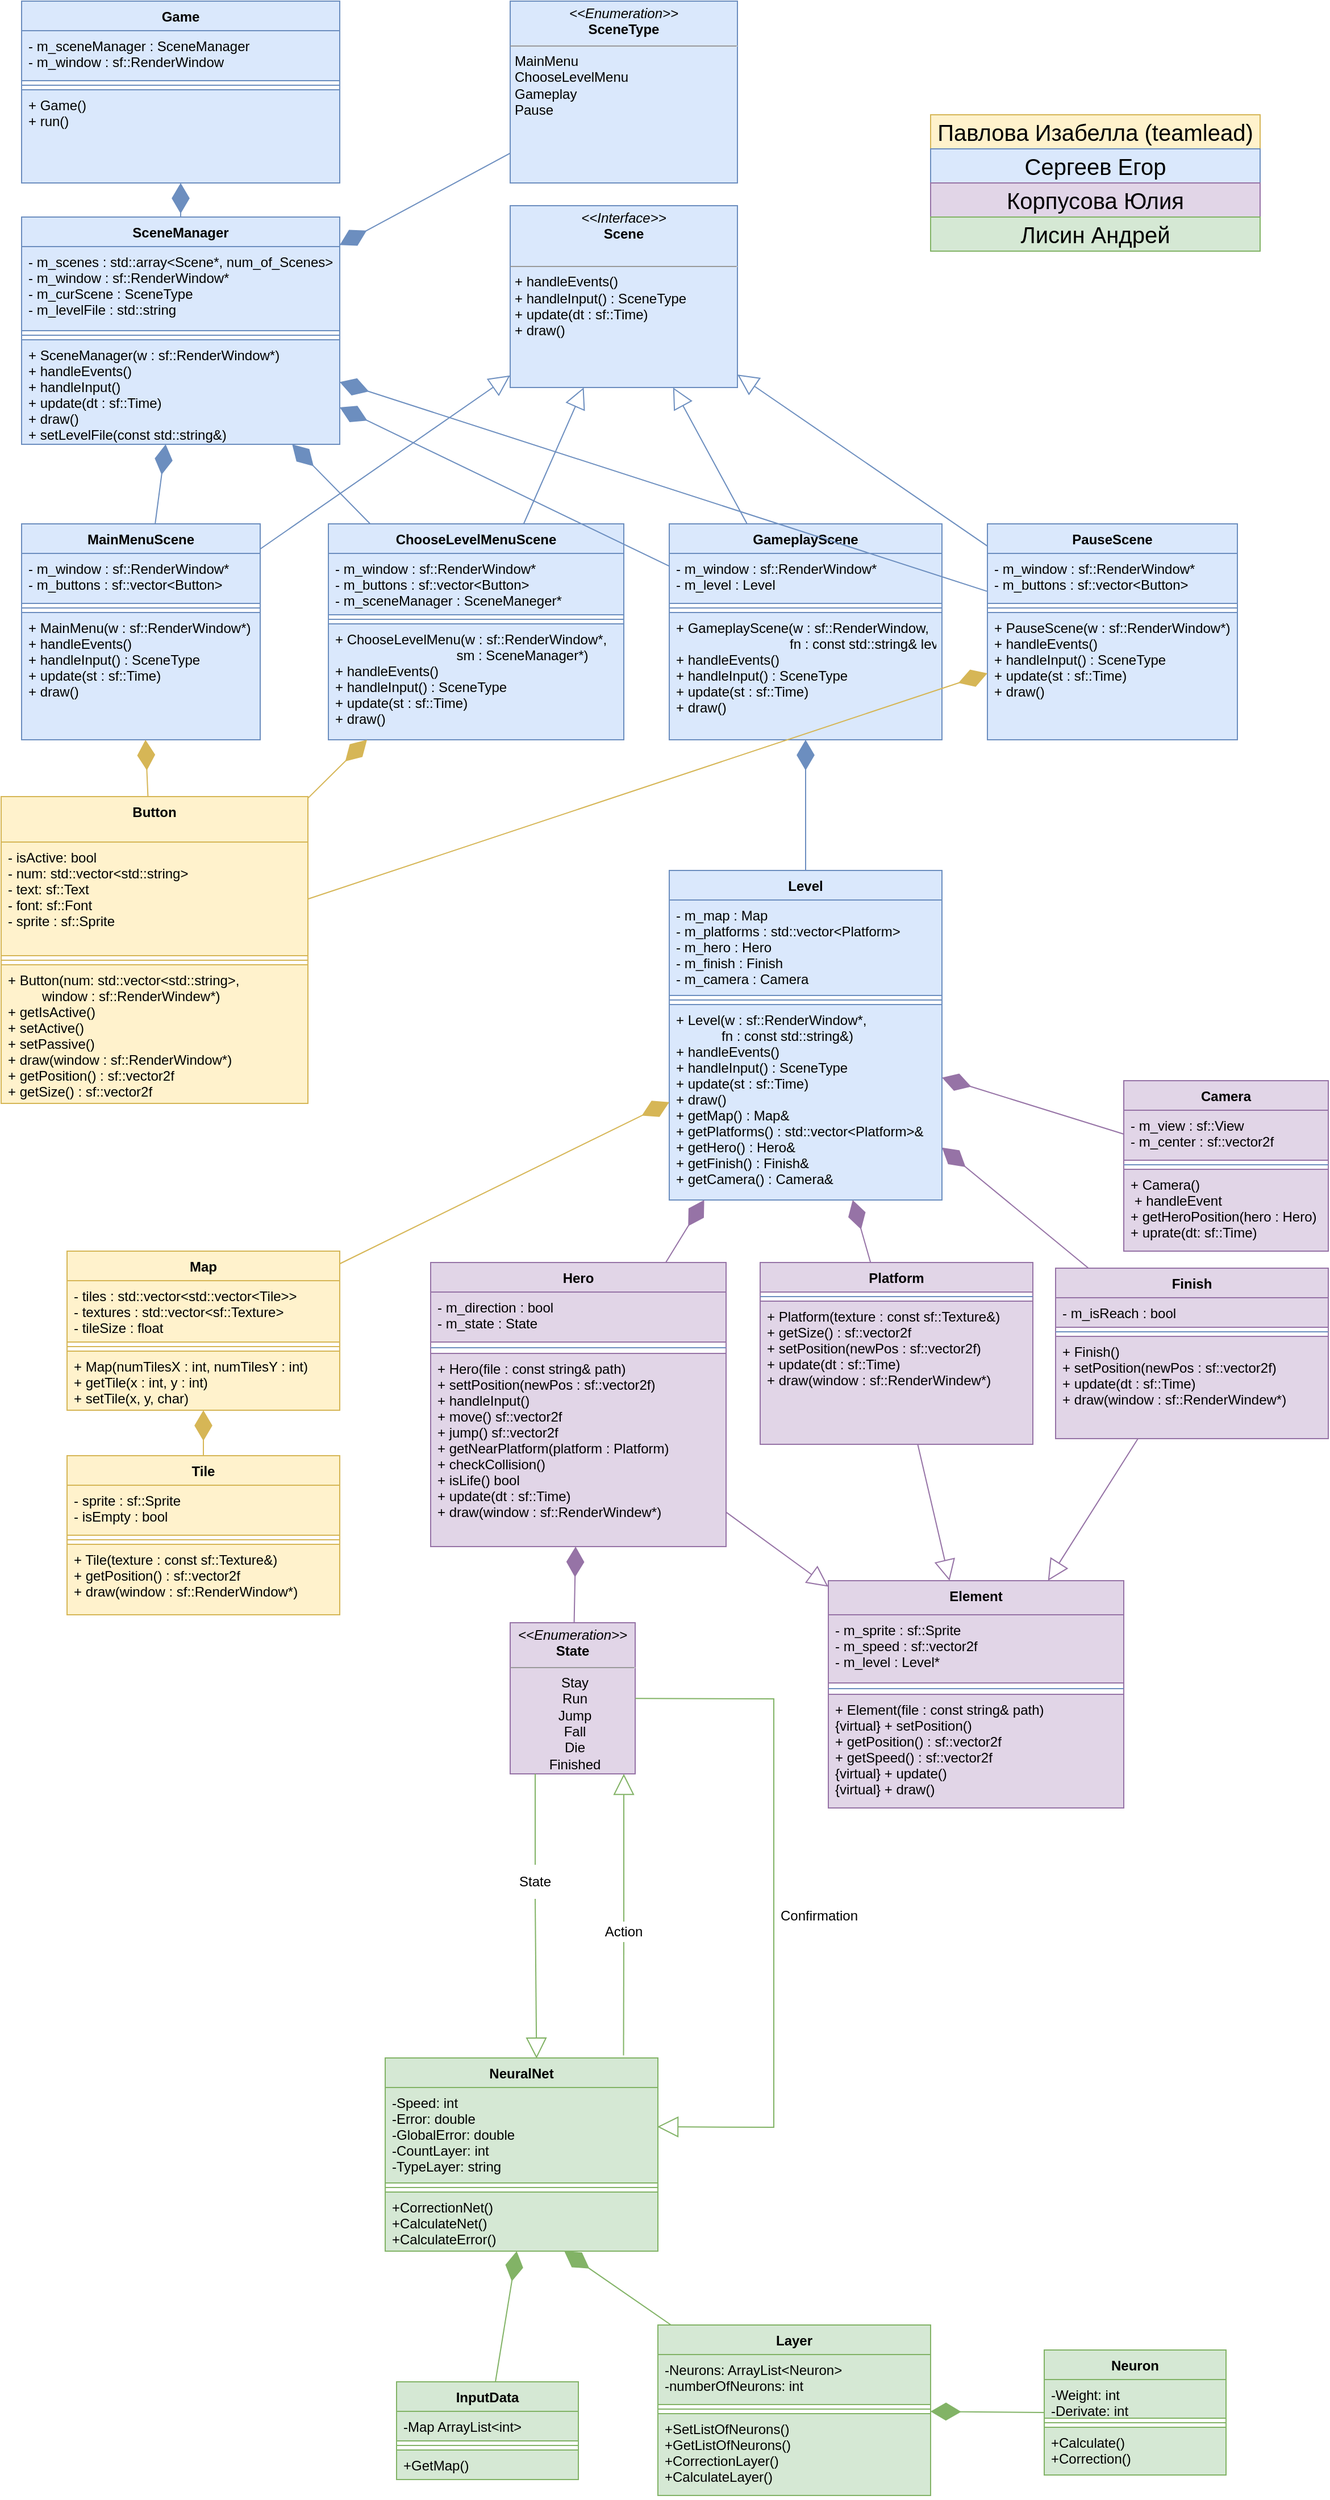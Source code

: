 <mxfile version="15.7.4" type="device"><diagram id="vkAeQ1FesNEpqsM9Obtp" name="Page-1"><mxGraphModel dx="4861" dy="4345" grid="1" gridSize="10" guides="1" tooltips="1" connect="1" arrows="1" fold="1" page="1" pageScale="1" pageWidth="827" pageHeight="1169" math="0" shadow="0"><root><mxCell id="0"/><mxCell id="1" parent="0"/><mxCell id="uZQgzMqzxV2RFCPO6Zmp-1" value="Game" style="swimlane;fontStyle=1;align=center;verticalAlign=top;childLayout=stackLayout;horizontal=1;startSize=26;horizontalStack=0;resizeParent=1;resizeParentMax=0;resizeLast=0;collapsible=1;marginBottom=0;fillColor=#dae8fc;strokeColor=#6c8ebf;" parent="1" vertex="1"><mxGeometry x="1088" y="-1050" width="280" height="160" as="geometry"/></mxCell><mxCell id="uZQgzMqzxV2RFCPO6Zmp-2" value="- m_sceneManager : SceneManager&#10;- m_window : sf::RenderWindow" style="text;strokeColor=#6c8ebf;fillColor=#dae8fc;align=left;verticalAlign=top;spacingLeft=4;spacingRight=4;overflow=hidden;rotatable=0;points=[[0,0.5],[1,0.5]];portConstraint=eastwest;" parent="uZQgzMqzxV2RFCPO6Zmp-1" vertex="1"><mxGeometry y="26" width="280" height="44" as="geometry"/></mxCell><mxCell id="uZQgzMqzxV2RFCPO6Zmp-3" value="" style="line;strokeWidth=1;fillColor=#dae8fc;align=left;verticalAlign=middle;spacingTop=-1;spacingLeft=3;spacingRight=3;rotatable=0;labelPosition=right;points=[];portConstraint=eastwest;strokeColor=#6c8ebf;" parent="uZQgzMqzxV2RFCPO6Zmp-1" vertex="1"><mxGeometry y="70" width="280" height="8" as="geometry"/></mxCell><mxCell id="uZQgzMqzxV2RFCPO6Zmp-4" value="+ Game()&#10;+ run()" style="text;strokeColor=#6c8ebf;fillColor=#dae8fc;align=left;verticalAlign=top;spacingLeft=4;spacingRight=4;overflow=hidden;rotatable=0;points=[[0,0.5],[1,0.5]];portConstraint=eastwest;" parent="uZQgzMqzxV2RFCPO6Zmp-1" vertex="1"><mxGeometry y="78" width="280" height="82" as="geometry"/></mxCell><mxCell id="uZQgzMqzxV2RFCPO6Zmp-5" value="SceneManager" style="swimlane;fontStyle=1;align=center;verticalAlign=top;childLayout=stackLayout;horizontal=1;startSize=26;horizontalStack=0;resizeParent=1;resizeParentMax=0;resizeLast=0;collapsible=1;marginBottom=0;fillColor=#dae8fc;strokeColor=#6c8ebf;" parent="1" vertex="1"><mxGeometry x="1088" y="-860" width="280" height="200" as="geometry"><mxRectangle x="840" y="-240" width="120" height="26" as="alternateBounds"/></mxGeometry></mxCell><mxCell id="uZQgzMqzxV2RFCPO6Zmp-6" value="- m_scenes : std::array&lt;Scene*, num_of_Scenes&gt;&#10;- m_window : sf::RenderWindow*&#10;- m_curScene : SceneType&#10;- m_levelFile : std::string" style="text;strokeColor=#6c8ebf;fillColor=#dae8fc;align=left;verticalAlign=top;spacingLeft=4;spacingRight=4;overflow=hidden;rotatable=0;points=[[0,0.5],[1,0.5]];portConstraint=eastwest;" parent="uZQgzMqzxV2RFCPO6Zmp-5" vertex="1"><mxGeometry y="26" width="280" height="74" as="geometry"/></mxCell><mxCell id="uZQgzMqzxV2RFCPO6Zmp-7" value="" style="line;strokeWidth=1;fillColor=#dae8fc;align=left;verticalAlign=middle;spacingTop=-1;spacingLeft=3;spacingRight=3;rotatable=0;labelPosition=right;points=[];portConstraint=eastwest;strokeColor=#6c8ebf;" parent="uZQgzMqzxV2RFCPO6Zmp-5" vertex="1"><mxGeometry y="100" width="280" height="8" as="geometry"/></mxCell><mxCell id="uZQgzMqzxV2RFCPO6Zmp-8" value="+ SceneManager(w : sf::RenderWindow*)&#10;+ handleEvents()&#10;+ handleInput()&#10;+ update(dt : sf::Time)&#10;+ draw()&#10;+ setLevelFile(const std::string&amp;)" style="text;strokeColor=#6c8ebf;fillColor=#dae8fc;align=left;verticalAlign=top;spacingLeft=4;spacingRight=4;overflow=hidden;rotatable=0;points=[[0,0.5],[1,0.5]];portConstraint=eastwest;" parent="uZQgzMqzxV2RFCPO6Zmp-5" vertex="1"><mxGeometry y="108" width="280" height="92" as="geometry"/></mxCell><mxCell id="uZQgzMqzxV2RFCPO6Zmp-9" value="&lt;p style=&quot;margin: 0px ; margin-top: 4px ; text-align: center&quot;&gt;&lt;i&gt;&amp;lt;&amp;lt;Interface&amp;gt;&amp;gt;&lt;/i&gt;&lt;br&gt;&lt;b&gt;Scene&lt;/b&gt;&lt;/p&gt;&lt;p style=&quot;margin: 0px ; margin-left: 4px&quot;&gt;&lt;br&gt;&lt;/p&gt;&lt;hr size=&quot;1&quot;&gt;&lt;p style=&quot;margin: 0px ; margin-left: 4px&quot;&gt;+ handleEvents()&lt;br&gt;+ handleInput() : SceneType&lt;/p&gt;&lt;p style=&quot;margin: 0px ; margin-left: 4px&quot;&gt;+ update(dt : sf::Time)&lt;/p&gt;&lt;p style=&quot;margin: 0px ; margin-left: 4px&quot;&gt;+ draw()&lt;/p&gt;" style="verticalAlign=top;align=left;overflow=fill;fontSize=12;fontFamily=Helvetica;html=1;fillColor=#dae8fc;strokeColor=#6c8ebf;" parent="1" vertex="1"><mxGeometry x="1518" y="-870" width="200" height="160" as="geometry"/></mxCell><mxCell id="uZQgzMqzxV2RFCPO6Zmp-10" value="&lt;p style=&quot;margin: 0px ; margin-top: 4px ; text-align: center&quot;&gt;&lt;i&gt;&amp;lt;&amp;lt;Enumeration&amp;gt;&amp;gt;&lt;/i&gt;&lt;br&gt;&lt;b&gt;SceneType&lt;/b&gt;&lt;/p&gt;&lt;hr size=&quot;1&quot;&gt;&lt;p style=&quot;margin: 0px ; margin-left: 4px&quot;&gt;MainMenu&lt;/p&gt;&lt;p style=&quot;margin: 0px ; margin-left: 4px&quot;&gt;ChooseLevelMenu&lt;/p&gt;&lt;p style=&quot;margin: 0px ; margin-left: 4px&quot;&gt;Gameplay&lt;/p&gt;&lt;p style=&quot;margin: 0px ; margin-left: 4px&quot;&gt;Pause&lt;/p&gt;" style="verticalAlign=top;align=left;overflow=fill;fontSize=12;fontFamily=Helvetica;html=1;fillColor=#dae8fc;strokeColor=#6c8ebf;" parent="1" vertex="1"><mxGeometry x="1518" y="-1050" width="200" height="160" as="geometry"/></mxCell><mxCell id="uZQgzMqzxV2RFCPO6Zmp-11" value="" style="endArrow=diamondThin;endFill=1;endSize=24;html=1;rounded=0;exitX=0.5;exitY=0;exitDx=0;exitDy=0;fillColor=#dae8fc;strokeColor=#6c8ebf;" parent="1" source="uZQgzMqzxV2RFCPO6Zmp-5" target="uZQgzMqzxV2RFCPO6Zmp-4" edge="1"><mxGeometry width="160" relative="1" as="geometry"><mxPoint x="248" y="-90" as="sourcePoint"/><mxPoint x="218" y="-190" as="targetPoint"/></mxGeometry></mxCell><mxCell id="uZQgzMqzxV2RFCPO6Zmp-12" value="MainMenuScene" style="swimlane;fontStyle=1;align=center;verticalAlign=top;childLayout=stackLayout;horizontal=1;startSize=26;horizontalStack=0;resizeParent=1;resizeParentMax=0;resizeLast=0;collapsible=1;marginBottom=0;fillColor=#dae8fc;strokeColor=#6c8ebf;" parent="1" vertex="1"><mxGeometry x="1088" y="-590" width="210" height="190" as="geometry"/></mxCell><mxCell id="uZQgzMqzxV2RFCPO6Zmp-13" value="- m_window : sf::RenderWindow*&#10;- m_buttons : sf::vector&lt;Button&gt;" style="text;strokeColor=#6c8ebf;fillColor=#dae8fc;align=left;verticalAlign=top;spacingLeft=4;spacingRight=4;overflow=hidden;rotatable=0;points=[[0,0.5],[1,0.5]];portConstraint=eastwest;" parent="uZQgzMqzxV2RFCPO6Zmp-12" vertex="1"><mxGeometry y="26" width="210" height="44" as="geometry"/></mxCell><mxCell id="uZQgzMqzxV2RFCPO6Zmp-14" value="" style="line;strokeWidth=1;fillColor=#dae8fc;align=left;verticalAlign=middle;spacingTop=-1;spacingLeft=3;spacingRight=3;rotatable=0;labelPosition=right;points=[];portConstraint=eastwest;strokeColor=#6c8ebf;" parent="uZQgzMqzxV2RFCPO6Zmp-12" vertex="1"><mxGeometry y="70" width="210" height="8" as="geometry"/></mxCell><mxCell id="uZQgzMqzxV2RFCPO6Zmp-15" value="+ MainMenu(w : sf::RenderWindow*)&#10;+ handleEvents()&#10;+ handleInput() : SceneType&#10;+ update(st : sf::Time)&#10;+ draw()" style="text;strokeColor=#6c8ebf;fillColor=#dae8fc;align=left;verticalAlign=top;spacingLeft=4;spacingRight=4;overflow=hidden;rotatable=0;points=[[0,0.5],[1,0.5]];portConstraint=eastwest;" parent="uZQgzMqzxV2RFCPO6Zmp-12" vertex="1"><mxGeometry y="78" width="210" height="112" as="geometry"/></mxCell><mxCell id="uZQgzMqzxV2RFCPO6Zmp-16" value="" style="endArrow=block;endSize=16;endFill=0;html=1;rounded=0;fillColor=#dae8fc;strokeColor=#6c8ebf;" parent="1" source="uZQgzMqzxV2RFCPO6Zmp-12" target="uZQgzMqzxV2RFCPO6Zmp-9" edge="1"><mxGeometry width="160" relative="1" as="geometry"><mxPoint x="1328" y="230" as="sourcePoint"/><mxPoint x="1488" y="230" as="targetPoint"/></mxGeometry></mxCell><mxCell id="uZQgzMqzxV2RFCPO6Zmp-17" value="ChooseLevelMenuScene" style="swimlane;fontStyle=1;align=center;verticalAlign=top;childLayout=stackLayout;horizontal=1;startSize=26;horizontalStack=0;resizeParent=1;resizeParentMax=0;resizeLast=0;collapsible=1;marginBottom=0;fillColor=#dae8fc;strokeColor=#6c8ebf;" parent="1" vertex="1"><mxGeometry x="1358" y="-590" width="260" height="190" as="geometry"/></mxCell><mxCell id="uZQgzMqzxV2RFCPO6Zmp-18" value="- m_window : sf::RenderWindow*&#10;- m_buttons : sf::vector&lt;Button&gt;&#10;- m_sceneManager : SceneManeger*" style="text;strokeColor=#6c8ebf;fillColor=#dae8fc;align=left;verticalAlign=top;spacingLeft=4;spacingRight=4;overflow=hidden;rotatable=0;points=[[0,0.5],[1,0.5]];portConstraint=eastwest;" parent="uZQgzMqzxV2RFCPO6Zmp-17" vertex="1"><mxGeometry y="26" width="260" height="54" as="geometry"/></mxCell><mxCell id="uZQgzMqzxV2RFCPO6Zmp-19" value="" style="line;strokeWidth=1;fillColor=#dae8fc;align=left;verticalAlign=middle;spacingTop=-1;spacingLeft=3;spacingRight=3;rotatable=0;labelPosition=right;points=[];portConstraint=eastwest;strokeColor=#6c8ebf;" parent="uZQgzMqzxV2RFCPO6Zmp-17" vertex="1"><mxGeometry y="80" width="260" height="8" as="geometry"/></mxCell><mxCell id="uZQgzMqzxV2RFCPO6Zmp-20" value="+ ChooseLevelMenu(w : sf::RenderWindow*,&#10;                                sm : SceneManager*)&#10;+ handleEvents()&#10;+ handleInput() : SceneType&#10;+ update(st : sf::Time)&#10;+ draw()" style="text;strokeColor=#6c8ebf;fillColor=#dae8fc;align=left;verticalAlign=top;spacingLeft=4;spacingRight=4;overflow=hidden;rotatable=0;points=[[0,0.5],[1,0.5]];portConstraint=eastwest;" parent="uZQgzMqzxV2RFCPO6Zmp-17" vertex="1"><mxGeometry y="88" width="260" height="102" as="geometry"/></mxCell><mxCell id="uZQgzMqzxV2RFCPO6Zmp-21" value="" style="endArrow=block;endSize=16;endFill=0;html=1;rounded=0;fillColor=#dae8fc;strokeColor=#6c8ebf;" parent="1" source="uZQgzMqzxV2RFCPO6Zmp-17" target="uZQgzMqzxV2RFCPO6Zmp-9" edge="1"><mxGeometry width="160" relative="1" as="geometry"><mxPoint x="1408" y="260" as="sourcePoint"/><mxPoint x="1428" y="200" as="targetPoint"/></mxGeometry></mxCell><mxCell id="uZQgzMqzxV2RFCPO6Zmp-22" value="GameplayScene" style="swimlane;fontStyle=1;align=center;verticalAlign=top;childLayout=stackLayout;horizontal=1;startSize=26;horizontalStack=0;resizeParent=1;resizeParentMax=0;resizeLast=0;collapsible=1;marginBottom=0;fillColor=#dae8fc;strokeColor=#6c8ebf;" parent="1" vertex="1"><mxGeometry x="1658" y="-590" width="240" height="190" as="geometry"/></mxCell><mxCell id="uZQgzMqzxV2RFCPO6Zmp-23" value="- m_window : sf::RenderWindow*&#10;- m_level : Level" style="text;strokeColor=#6c8ebf;fillColor=#dae8fc;align=left;verticalAlign=top;spacingLeft=4;spacingRight=4;overflow=hidden;rotatable=0;points=[[0,0.5],[1,0.5]];portConstraint=eastwest;" parent="uZQgzMqzxV2RFCPO6Zmp-22" vertex="1"><mxGeometry y="26" width="240" height="44" as="geometry"/></mxCell><mxCell id="uZQgzMqzxV2RFCPO6Zmp-24" value="" style="line;strokeWidth=1;fillColor=#dae8fc;align=left;verticalAlign=middle;spacingTop=-1;spacingLeft=3;spacingRight=3;rotatable=0;labelPosition=right;points=[];portConstraint=eastwest;strokeColor=#6c8ebf;" parent="uZQgzMqzxV2RFCPO6Zmp-22" vertex="1"><mxGeometry y="70" width="240" height="8" as="geometry"/></mxCell><mxCell id="uZQgzMqzxV2RFCPO6Zmp-25" value="+ GameplayScene(w : sf::RenderWindow,&#10;                              fn : const std::string&amp; level_file)&#10;+ handleEvents()&#10;+ handleInput() : SceneType&#10;+ update(st : sf::Time)&#10;+ draw()" style="text;strokeColor=#6c8ebf;fillColor=#dae8fc;align=left;verticalAlign=top;spacingLeft=4;spacingRight=4;overflow=hidden;rotatable=0;points=[[0,0.5],[1,0.5]];portConstraint=eastwest;" parent="uZQgzMqzxV2RFCPO6Zmp-22" vertex="1"><mxGeometry y="78" width="240" height="112" as="geometry"/></mxCell><mxCell id="uZQgzMqzxV2RFCPO6Zmp-26" value="" style="endArrow=block;endSize=16;endFill=0;html=1;rounded=0;fillColor=#dae8fc;strokeColor=#6c8ebf;" parent="1" source="uZQgzMqzxV2RFCPO6Zmp-22" target="uZQgzMqzxV2RFCPO6Zmp-9" edge="1"><mxGeometry width="160" relative="1" as="geometry"><mxPoint x="1568" y="228.6" as="sourcePoint"/><mxPoint x="1568" y="170" as="targetPoint"/></mxGeometry></mxCell><mxCell id="uZQgzMqzxV2RFCPO6Zmp-27" value="PauseScene" style="swimlane;fontStyle=1;align=center;verticalAlign=top;childLayout=stackLayout;horizontal=1;startSize=26;horizontalStack=0;resizeParent=1;resizeParentMax=0;resizeLast=0;collapsible=1;marginBottom=0;fillColor=#dae8fc;strokeColor=#6c8ebf;" parent="1" vertex="1"><mxGeometry x="1938" y="-590" width="220" height="190" as="geometry"/></mxCell><mxCell id="uZQgzMqzxV2RFCPO6Zmp-28" value="- m_window : sf::RenderWindow*&#10;- m_buttons : sf::vector&lt;Button&gt;" style="text;strokeColor=#6c8ebf;fillColor=#dae8fc;align=left;verticalAlign=top;spacingLeft=4;spacingRight=4;overflow=hidden;rotatable=0;points=[[0,0.5],[1,0.5]];portConstraint=eastwest;" parent="uZQgzMqzxV2RFCPO6Zmp-27" vertex="1"><mxGeometry y="26" width="220" height="44" as="geometry"/></mxCell><mxCell id="uZQgzMqzxV2RFCPO6Zmp-29" value="" style="line;strokeWidth=1;fillColor=#dae8fc;align=left;verticalAlign=middle;spacingTop=-1;spacingLeft=3;spacingRight=3;rotatable=0;labelPosition=right;points=[];portConstraint=eastwest;strokeColor=#6c8ebf;" parent="uZQgzMqzxV2RFCPO6Zmp-27" vertex="1"><mxGeometry y="70" width="220" height="8" as="geometry"/></mxCell><mxCell id="uZQgzMqzxV2RFCPO6Zmp-30" value="+ PauseScene(w : sf::RenderWindow*)&#10;+ handleEvents()&#10;+ handleInput() : SceneType&#10;+ update(st : sf::Time)&#10;+ draw()" style="text;strokeColor=#6c8ebf;fillColor=#dae8fc;align=left;verticalAlign=top;spacingLeft=4;spacingRight=4;overflow=hidden;rotatable=0;points=[[0,0.5],[1,0.5]];portConstraint=eastwest;" parent="uZQgzMqzxV2RFCPO6Zmp-27" vertex="1"><mxGeometry y="78" width="220" height="112" as="geometry"/></mxCell><mxCell id="uZQgzMqzxV2RFCPO6Zmp-31" value="" style="endArrow=block;endSize=16;endFill=0;html=1;rounded=0;fillColor=#dae8fc;strokeColor=#6c8ebf;" parent="1" source="uZQgzMqzxV2RFCPO6Zmp-27" target="uZQgzMqzxV2RFCPO6Zmp-9" edge="1"><mxGeometry width="160" relative="1" as="geometry"><mxPoint x="1548" y="150" as="sourcePoint"/><mxPoint x="1528" y="90" as="targetPoint"/></mxGeometry></mxCell><mxCell id="uZQgzMqzxV2RFCPO6Zmp-34" value="Level" style="swimlane;fontStyle=1;align=center;verticalAlign=top;childLayout=stackLayout;horizontal=1;startSize=26;horizontalStack=0;resizeParent=1;resizeParentMax=0;resizeLast=0;collapsible=1;marginBottom=0;fillColor=#dae8fc;strokeColor=#6c8ebf;" parent="1" vertex="1"><mxGeometry x="1658" y="-285" width="240" height="290" as="geometry"/></mxCell><mxCell id="uZQgzMqzxV2RFCPO6Zmp-35" value="- m_map : Map&#10;- m_platforms : std::vector&lt;Platform&gt;&#10;- m_hero : Hero&#10;- m_finish : Finish&#10;- m_camera : Camera" style="text;strokeColor=#6c8ebf;fillColor=#dae8fc;align=left;verticalAlign=top;spacingLeft=4;spacingRight=4;overflow=hidden;rotatable=0;points=[[0,0.5],[1,0.5]];portConstraint=eastwest;" parent="uZQgzMqzxV2RFCPO6Zmp-34" vertex="1"><mxGeometry y="26" width="240" height="84" as="geometry"/></mxCell><mxCell id="uZQgzMqzxV2RFCPO6Zmp-36" value="" style="line;strokeWidth=1;fillColor=#dae8fc;align=left;verticalAlign=middle;spacingTop=-1;spacingLeft=3;spacingRight=3;rotatable=0;labelPosition=right;points=[];portConstraint=eastwest;strokeColor=#6c8ebf;" parent="uZQgzMqzxV2RFCPO6Zmp-34" vertex="1"><mxGeometry y="110" width="240" height="8" as="geometry"/></mxCell><mxCell id="uZQgzMqzxV2RFCPO6Zmp-37" value="+ Level(w : sf::RenderWindow*,&#10;            fn : const std::string&amp;)&#10;+ handleEvents()&#10;+ handleInput() : SceneType&#10;+ update(st : sf::Time)&#10;+ draw()&#10;+ getMap() : Map&amp;&#10;+ getPlatforms() : std::vector&lt;Platform&gt;&amp;&#10;+ getHero() : Hero&amp;&#10;+ getFinish() : Finish&amp;&#10;+ getCamera() : Camera&amp;" style="text;strokeColor=#6c8ebf;fillColor=#dae8fc;align=left;verticalAlign=top;spacingLeft=4;spacingRight=4;overflow=hidden;rotatable=0;points=[[0,0.5],[1,0.5]];portConstraint=eastwest;" parent="uZQgzMqzxV2RFCPO6Zmp-34" vertex="1"><mxGeometry y="118" width="240" height="172" as="geometry"/></mxCell><mxCell id="uZQgzMqzxV2RFCPO6Zmp-38" value="" style="endArrow=diamondThin;endFill=1;endSize=24;html=1;rounded=0;fillColor=#dae8fc;strokeColor=#6c8ebf;" parent="1" source="uZQgzMqzxV2RFCPO6Zmp-34" target="uZQgzMqzxV2RFCPO6Zmp-22" edge="1"><mxGeometry width="160" relative="1" as="geometry"><mxPoint x="1708" y="-320" as="sourcePoint"/><mxPoint x="1868" y="-320" as="targetPoint"/></mxGeometry></mxCell><mxCell id="uZQgzMqzxV2RFCPO6Zmp-39" value="Platform" style="swimlane;fontStyle=1;align=center;verticalAlign=top;childLayout=stackLayout;horizontal=1;startSize=26;horizontalStack=0;resizeParent=1;resizeParentMax=0;resizeLast=0;collapsible=1;marginBottom=0;fillColor=#e1d5e7;strokeColor=#9673a6;" parent="1" vertex="1"><mxGeometry x="1738" y="60" width="240" height="160" as="geometry"/></mxCell><mxCell id="uZQgzMqzxV2RFCPO6Zmp-40" value="" style="line;strokeWidth=1;fillColor=#dae8fc;align=left;verticalAlign=middle;spacingTop=-1;spacingLeft=3;spacingRight=3;rotatable=0;labelPosition=right;points=[];portConstraint=eastwest;strokeColor=#6c8ebf;" parent="uZQgzMqzxV2RFCPO6Zmp-39" vertex="1"><mxGeometry y="26" width="240" height="8" as="geometry"/></mxCell><mxCell id="uZQgzMqzxV2RFCPO6Zmp-41" value="+ Platform(texture : const sf::Texture&amp;)&#10;+ getSize() : sf::vector2f&#10;+ setPosition(newPos : sf::vector2f)&#10;+ update(dt : sf::Time)&#10;+ draw(window : sf::RenderWindew*)&#10;" style="text;strokeColor=#9673a6;fillColor=#e1d5e7;align=left;verticalAlign=top;spacingLeft=4;spacingRight=4;overflow=hidden;rotatable=0;points=[[0,0.5],[1,0.5]];portConstraint=eastwest;" parent="uZQgzMqzxV2RFCPO6Zmp-39" vertex="1"><mxGeometry y="34" width="240" height="126" as="geometry"/></mxCell><mxCell id="uZQgzMqzxV2RFCPO6Zmp-42" value="Hero" style="swimlane;fontStyle=1;align=center;verticalAlign=top;childLayout=stackLayout;horizontal=1;startSize=26;horizontalStack=0;resizeParent=1;resizeParentMax=0;resizeLast=0;collapsible=1;marginBottom=0;fillColor=#e1d5e7;strokeColor=#9673a6;" parent="1" vertex="1"><mxGeometry x="1448" y="60" width="260" height="250" as="geometry"/></mxCell><mxCell id="uZQgzMqzxV2RFCPO6Zmp-43" value="- m_direction : bool&#10;- m_state : State" style="text;strokeColor=#9673a6;fillColor=#e1d5e7;align=left;verticalAlign=top;spacingLeft=4;spacingRight=4;overflow=hidden;rotatable=0;points=[[0,0.5],[1,0.5]];portConstraint=eastwest;" parent="uZQgzMqzxV2RFCPO6Zmp-42" vertex="1"><mxGeometry y="26" width="260" height="44" as="geometry"/></mxCell><mxCell id="uZQgzMqzxV2RFCPO6Zmp-44" value="" style="line;strokeWidth=1;fillColor=#dae8fc;align=left;verticalAlign=middle;spacingTop=-1;spacingLeft=3;spacingRight=3;rotatable=0;labelPosition=right;points=[];portConstraint=eastwest;strokeColor=#6c8ebf;" parent="uZQgzMqzxV2RFCPO6Zmp-42" vertex="1"><mxGeometry y="70" width="260" height="10" as="geometry"/></mxCell><mxCell id="uZQgzMqzxV2RFCPO6Zmp-45" value="+ Hero(file : const string&amp; path)&#10;+ settPosition(newPos : sf::vector2f)&#10;+ handleInput()&#10;+ move() sf::vector2f&#10;+ jump() sf::vector2f&#10;+ getNearPlatform(platform : Platform)&#10;+ checkCollision() &#10;+ isLife() bool&#10;+ update(dt : sf::Time)&#10;+ draw(window : sf::RenderWindew*)&#10;&#10;&#10;" style="text;strokeColor=#9673a6;fillColor=#e1d5e7;align=left;verticalAlign=top;spacingLeft=4;spacingRight=4;overflow=hidden;rotatable=0;points=[[0,0.5],[1,0.5]];portConstraint=eastwest;" parent="uZQgzMqzxV2RFCPO6Zmp-42" vertex="1"><mxGeometry y="80" width="260" height="170" as="geometry"/></mxCell><mxCell id="uZQgzMqzxV2RFCPO6Zmp-46" value="Finish" style="swimlane;fontStyle=1;align=center;verticalAlign=top;childLayout=stackLayout;horizontal=1;startSize=26;horizontalStack=0;resizeParent=1;resizeParentMax=0;resizeLast=0;collapsible=1;marginBottom=0;fillColor=#e1d5e7;strokeColor=#9673a6;" parent="1" vertex="1"><mxGeometry x="1998" y="65" width="240" height="150" as="geometry"/></mxCell><mxCell id="uZQgzMqzxV2RFCPO6Zmp-47" value="- m_isReach : bool" style="text;strokeColor=#9673a6;fillColor=#e1d5e7;align=left;verticalAlign=top;spacingLeft=4;spacingRight=4;overflow=hidden;rotatable=0;points=[[0,0.5],[1,0.5]];portConstraint=eastwest;" parent="uZQgzMqzxV2RFCPO6Zmp-46" vertex="1"><mxGeometry y="26" width="240" height="26" as="geometry"/></mxCell><mxCell id="uZQgzMqzxV2RFCPO6Zmp-48" value="" style="line;strokeWidth=1;fillColor=#dae8fc;align=left;verticalAlign=middle;spacingTop=-1;spacingLeft=3;spacingRight=3;rotatable=0;labelPosition=right;points=[];portConstraint=eastwest;strokeColor=#6c8ebf;" parent="uZQgzMqzxV2RFCPO6Zmp-46" vertex="1"><mxGeometry y="52" width="240" height="8" as="geometry"/></mxCell><mxCell id="uZQgzMqzxV2RFCPO6Zmp-49" value="+ Finish()&#10;+ setPosition(newPos : sf::vector2f)&#10;+ update(dt : sf::Time)&#10;+ draw(window : sf::RenderWindew*)" style="text;strokeColor=#9673a6;fillColor=#e1d5e7;align=left;verticalAlign=top;spacingLeft=4;spacingRight=4;overflow=hidden;rotatable=0;points=[[0,0.5],[1,0.5]];portConstraint=eastwest;" parent="uZQgzMqzxV2RFCPO6Zmp-46" vertex="1"><mxGeometry y="60" width="240" height="90" as="geometry"/></mxCell><mxCell id="uZQgzMqzxV2RFCPO6Zmp-51" value="Camera" style="swimlane;fontStyle=1;align=center;verticalAlign=top;childLayout=stackLayout;horizontal=1;startSize=26;horizontalStack=0;resizeParent=1;resizeParentMax=0;resizeLast=0;collapsible=1;marginBottom=0;fillColor=#e1d5e7;strokeColor=#9673a6;" parent="1" vertex="1"><mxGeometry x="2058" y="-100" width="180" height="150" as="geometry"/></mxCell><mxCell id="uZQgzMqzxV2RFCPO6Zmp-52" value="- m_view : sf::View&#10;- m_center : sf::vector2f" style="text;strokeColor=#9673a6;fillColor=#e1d5e7;align=left;verticalAlign=top;spacingLeft=4;spacingRight=4;overflow=hidden;rotatable=0;points=[[0,0.5],[1,0.5]];portConstraint=eastwest;" parent="uZQgzMqzxV2RFCPO6Zmp-51" vertex="1"><mxGeometry y="26" width="180" height="44" as="geometry"/></mxCell><mxCell id="uZQgzMqzxV2RFCPO6Zmp-53" value="" style="line;strokeWidth=1;fillColor=#dae8fc;align=left;verticalAlign=middle;spacingTop=-1;spacingLeft=3;spacingRight=3;rotatable=0;labelPosition=right;points=[];portConstraint=eastwest;strokeColor=#6c8ebf;" parent="uZQgzMqzxV2RFCPO6Zmp-51" vertex="1"><mxGeometry y="70" width="180" height="8" as="geometry"/></mxCell><mxCell id="uZQgzMqzxV2RFCPO6Zmp-54" value="+ Camera()&#10; + handleEvent&#10;+ getHeroPosition(hero : Hero)&#10;+ uprate(dt: sf::Time)" style="text;strokeColor=#9673a6;fillColor=#e1d5e7;align=left;verticalAlign=top;spacingLeft=4;spacingRight=4;overflow=hidden;rotatable=0;points=[[0,0.5],[1,0.5]];portConstraint=eastwest;" parent="uZQgzMqzxV2RFCPO6Zmp-51" vertex="1"><mxGeometry y="78" width="180" height="72" as="geometry"/></mxCell><mxCell id="uZQgzMqzxV2RFCPO6Zmp-55" value="" style="endArrow=diamondThin;endFill=1;endSize=24;html=1;rounded=0;fillColor=#e1d5e7;strokeColor=#9673a6;" parent="1" source="uZQgzMqzxV2RFCPO6Zmp-51" target="uZQgzMqzxV2RFCPO6Zmp-34" edge="1"><mxGeometry width="160" relative="1" as="geometry"><mxPoint x="2288" y="-119.259" as="sourcePoint"/><mxPoint x="2238" y="-210" as="targetPoint"/></mxGeometry></mxCell><mxCell id="uZQgzMqzxV2RFCPO6Zmp-56" value="Element" style="swimlane;fontStyle=1;align=center;verticalAlign=top;childLayout=stackLayout;horizontal=1;startSize=30;horizontalStack=0;resizeParent=1;resizeParentMax=0;resizeLast=0;collapsible=1;marginBottom=0;fillColor=#e1d5e7;strokeColor=#9673a6;" parent="1" vertex="1"><mxGeometry x="1798" y="340" width="260" height="200" as="geometry"/></mxCell><mxCell id="uZQgzMqzxV2RFCPO6Zmp-57" value="- m_sprite : sf::Sprite&#10;- m_speed : sf::vector2f&#10;- m_level : Level*" style="text;strokeColor=#9673a6;fillColor=#e1d5e7;align=left;verticalAlign=top;spacingLeft=4;spacingRight=4;overflow=hidden;rotatable=0;points=[[0,0.5],[1,0.5]];portConstraint=eastwest;" parent="uZQgzMqzxV2RFCPO6Zmp-56" vertex="1"><mxGeometry y="30" width="260" height="60" as="geometry"/></mxCell><mxCell id="uZQgzMqzxV2RFCPO6Zmp-58" value="" style="line;strokeWidth=1;fillColor=#dae8fc;align=left;verticalAlign=middle;spacingTop=-1;spacingLeft=3;spacingRight=3;rotatable=0;labelPosition=right;points=[];portConstraint=eastwest;strokeColor=#6c8ebf;" parent="uZQgzMqzxV2RFCPO6Zmp-56" vertex="1"><mxGeometry y="90" width="260" height="10" as="geometry"/></mxCell><mxCell id="uZQgzMqzxV2RFCPO6Zmp-59" value="+ Element(file : const string&amp; path)&#10;{virtual} + setPosition()&#10;+ getPosition() : sf::vector2f&#10;+ getSpeed() : sf::vector2f&#10;{virtual} + update()&#10;{virtual} + draw()" style="text;strokeColor=#9673a6;fillColor=#e1d5e7;align=left;verticalAlign=top;spacingLeft=4;spacingRight=4;overflow=hidden;rotatable=0;points=[[0,0.5],[1,0.5]];portConstraint=eastwest;" parent="uZQgzMqzxV2RFCPO6Zmp-56" vertex="1"><mxGeometry y="100" width="260" height="100" as="geometry"/></mxCell><mxCell id="uZQgzMqzxV2RFCPO6Zmp-60" value="" style="endArrow=block;endSize=16;endFill=0;html=1;rounded=0;fillColor=#e1d5e7;strokeColor=#9673a6;" parent="1" source="uZQgzMqzxV2RFCPO6Zmp-46" target="uZQgzMqzxV2RFCPO6Zmp-56" edge="1"><mxGeometry width="160" relative="1" as="geometry"><mxPoint x="2928" y="133.075" as="sourcePoint"/><mxPoint x="2728" y="9.998" as="targetPoint"/></mxGeometry></mxCell><mxCell id="uZQgzMqzxV2RFCPO6Zmp-61" value="" style="endArrow=block;endSize=16;endFill=0;html=1;rounded=0;fillColor=#e1d5e7;strokeColor=#9673a6;" parent="1" source="uZQgzMqzxV2RFCPO6Zmp-39" target="uZQgzMqzxV2RFCPO6Zmp-56" edge="1"><mxGeometry width="160" relative="1" as="geometry"><mxPoint x="2988" y="160" as="sourcePoint"/><mxPoint x="2598" y="90" as="targetPoint"/></mxGeometry></mxCell><mxCell id="uZQgzMqzxV2RFCPO6Zmp-62" value="" style="endArrow=block;endSize=16;endFill=0;html=1;rounded=0;fillColor=#e1d5e7;strokeColor=#9673a6;" parent="1" source="uZQgzMqzxV2RFCPO6Zmp-42" target="uZQgzMqzxV2RFCPO6Zmp-56" edge="1"><mxGeometry width="160" relative="1" as="geometry"><mxPoint x="2318" y="140" as="sourcePoint"/><mxPoint x="2428" y="40" as="targetPoint"/></mxGeometry></mxCell><mxCell id="uZQgzMqzxV2RFCPO6Zmp-63" value="&lt;p style=&quot;margin: 4px 0px 0px&quot;&gt;&lt;i&gt;&amp;lt;&amp;lt;Enumeration&amp;gt;&amp;gt;&lt;/i&gt;&lt;br&gt;&lt;b&gt;State&lt;/b&gt;&lt;/p&gt;&lt;hr size=&quot;1&quot;&gt;&lt;p style=&quot;margin: 0px ; margin-left: 4px&quot;&gt;Stay&lt;/p&gt;&lt;p style=&quot;margin: 0px ; margin-left: 4px&quot;&gt;Run&lt;/p&gt;&lt;p style=&quot;margin: 0px ; margin-left: 4px&quot;&gt;Jump&lt;/p&gt;&lt;p style=&quot;margin: 0px ; margin-left: 4px&quot;&gt;Fall&lt;/p&gt;&lt;p style=&quot;margin: 0px ; margin-left: 4px&quot;&gt;Die&lt;/p&gt;&lt;p style=&quot;margin: 0px ; margin-left: 4px&quot;&gt;Finished&lt;/p&gt;" style="verticalAlign=top;align=center;overflow=fill;fontSize=12;fontFamily=Helvetica;html=1;fillColor=#e1d5e7;strokeColor=#9673a6;" parent="1" vertex="1"><mxGeometry x="1518" y="377" width="110" height="133" as="geometry"/></mxCell><mxCell id="uZQgzMqzxV2RFCPO6Zmp-64" value="" style="endArrow=diamondThin;endFill=1;endSize=24;html=1;rounded=0;fillColor=#e1d5e7;strokeColor=#9673a6;" parent="1" source="uZQgzMqzxV2RFCPO6Zmp-63" target="uZQgzMqzxV2RFCPO6Zmp-42" edge="1"><mxGeometry width="160" relative="1" as="geometry"><mxPoint x="2328" y="200" as="sourcePoint"/><mxPoint x="2198" y="150" as="targetPoint"/></mxGeometry></mxCell><mxCell id="uZQgzMqzxV2RFCPO6Zmp-66" value="" style="endArrow=diamondThin;endFill=1;endSize=24;html=1;rounded=0;fillColor=#e1d5e7;strokeColor=#9673a6;" parent="1" source="uZQgzMqzxV2RFCPO6Zmp-42" target="uZQgzMqzxV2RFCPO6Zmp-34" edge="1"><mxGeometry width="160" relative="1" as="geometry"><mxPoint x="1948" y="-60" as="sourcePoint"/><mxPoint x="2108" y="-60" as="targetPoint"/></mxGeometry></mxCell><mxCell id="uZQgzMqzxV2RFCPO6Zmp-67" value="" style="endArrow=diamondThin;endFill=1;endSize=24;html=1;rounded=0;fillColor=#dae8fc;strokeColor=#6c8ebf;" parent="1" source="uZQgzMqzxV2RFCPO6Zmp-10" target="uZQgzMqzxV2RFCPO6Zmp-5" edge="1"><mxGeometry width="160" relative="1" as="geometry"><mxPoint x="1218" y="-670" as="sourcePoint"/><mxPoint x="1378" y="-670" as="targetPoint"/></mxGeometry></mxCell><mxCell id="uZQgzMqzxV2RFCPO6Zmp-68" value="" style="endArrow=diamondThin;endFill=1;endSize=24;html=1;rounded=0;fillColor=#e1d5e7;strokeColor=#9673a6;" parent="1" source="uZQgzMqzxV2RFCPO6Zmp-46" target="uZQgzMqzxV2RFCPO6Zmp-34" edge="1"><mxGeometry width="160" relative="1" as="geometry"><mxPoint x="1952" y="-276.654" as="sourcePoint"/><mxPoint x="1908" y="-262.795" as="targetPoint"/></mxGeometry></mxCell><mxCell id="uZQgzMqzxV2RFCPO6Zmp-69" value="" style="endArrow=diamondThin;endFill=1;endSize=24;html=1;rounded=0;fillColor=#e1d5e7;strokeColor=#9673a6;" parent="1" source="uZQgzMqzxV2RFCPO6Zmp-39" target="uZQgzMqzxV2RFCPO6Zmp-34" edge="1"><mxGeometry width="160" relative="1" as="geometry"><mxPoint x="1952" y="-178.803" as="sourcePoint"/><mxPoint x="1908" y="-191.197" as="targetPoint"/></mxGeometry></mxCell><mxCell id="uZQgzMqzxV2RFCPO6Zmp-70" value="Button" style="swimlane;fontStyle=1;align=center;verticalAlign=top;childLayout=stackLayout;horizontal=1;startSize=40;horizontalStack=0;resizeParent=1;resizeParentMax=0;resizeLast=0;collapsible=1;marginBottom=0;fillColor=#fff2cc;strokeColor=#d6b656;" parent="1" vertex="1"><mxGeometry x="1070" y="-350" width="270" height="270" as="geometry"/></mxCell><mxCell id="uZQgzMqzxV2RFCPO6Zmp-71" value="- isActive: bool&#10;- num: std::vector&lt;std::string&gt;&#10;- text: sf::Text&#10;- font: sf::Font&#10;- sprite : sf::Sprite" style="text;align=left;verticalAlign=top;spacingLeft=4;spacingRight=4;overflow=hidden;rotatable=0;points=[[0,0.5],[1,0.5]];portConstraint=eastwest;fillColor=#fff2cc;strokeColor=#d6b656;" parent="uZQgzMqzxV2RFCPO6Zmp-70" vertex="1"><mxGeometry y="40" width="270" height="100" as="geometry"/></mxCell><mxCell id="uZQgzMqzxV2RFCPO6Zmp-72" value="" style="line;strokeWidth=1;fillColor=#fff2cc;align=left;verticalAlign=middle;spacingTop=-1;spacingLeft=3;spacingRight=3;rotatable=0;labelPosition=right;points=[];portConstraint=eastwest;strokeColor=#d6b656;" parent="uZQgzMqzxV2RFCPO6Zmp-70" vertex="1"><mxGeometry y="140" width="270" height="8" as="geometry"/></mxCell><mxCell id="uZQgzMqzxV2RFCPO6Zmp-73" value="+ Button(num: std::vector&lt;std::string&gt;, &#10;         window : sf::RenderWindew*)&#10;+ getIsActive()&#10;+ setActive()&#10;+ setPassive()&#10;+ draw(window : sf::RenderWindow*)&#10;+ getPosition() : sf::vector2f&#10;+ getSize() : sf::vector2f" style="text;align=left;verticalAlign=top;spacingLeft=4;spacingRight=4;overflow=hidden;rotatable=0;points=[[0,0.5],[1,0.5]];portConstraint=eastwest;fillColor=#fff2cc;strokeColor=#d6b656;" parent="uZQgzMqzxV2RFCPO6Zmp-70" vertex="1"><mxGeometry y="148" width="270" height="122" as="geometry"/></mxCell><mxCell id="uZQgzMqzxV2RFCPO6Zmp-74" value="Map" style="swimlane;fontStyle=1;align=center;verticalAlign=top;childLayout=stackLayout;horizontal=1;startSize=26;horizontalStack=0;resizeParent=1;resizeParentMax=0;resizeLast=0;collapsible=1;marginBottom=0;fillColor=#fff2cc;strokeColor=#d6b656;" parent="1" vertex="1"><mxGeometry x="1128" y="50" width="240" height="140" as="geometry"/></mxCell><mxCell id="uZQgzMqzxV2RFCPO6Zmp-75" value="- tiles : std::vector&lt;std::vector&lt;Tile&gt;&gt;&#10;- textures : std::vector&lt;sf::Texture&gt;&#10;- tileSize : float" style="text;strokeColor=#d6b656;fillColor=#fff2cc;align=left;verticalAlign=top;spacingLeft=4;spacingRight=4;overflow=hidden;rotatable=0;points=[[0,0.5],[1,0.5]];portConstraint=eastwest;" parent="uZQgzMqzxV2RFCPO6Zmp-74" vertex="1"><mxGeometry y="26" width="240" height="54" as="geometry"/></mxCell><mxCell id="uZQgzMqzxV2RFCPO6Zmp-76" value="" style="line;strokeWidth=1;fillColor=#fff2cc;align=left;verticalAlign=middle;spacingTop=-1;spacingLeft=3;spacingRight=3;rotatable=0;labelPosition=right;points=[];portConstraint=eastwest;strokeColor=#d6b656;" parent="uZQgzMqzxV2RFCPO6Zmp-74" vertex="1"><mxGeometry y="80" width="240" height="8" as="geometry"/></mxCell><mxCell id="uZQgzMqzxV2RFCPO6Zmp-77" value="+ Map(numTilesX : int, numTilesY : int)&#10;+ getTile(x : int, y : int)&#10;+ setTile(x, y, char)" style="text;strokeColor=#d6b656;fillColor=#fff2cc;align=left;verticalAlign=top;spacingLeft=4;spacingRight=4;overflow=hidden;rotatable=0;points=[[0,0.5],[1,0.5]];portConstraint=eastwest;" parent="uZQgzMqzxV2RFCPO6Zmp-74" vertex="1"><mxGeometry y="88" width="240" height="52" as="geometry"/></mxCell><mxCell id="uZQgzMqzxV2RFCPO6Zmp-78" value="Tile" style="swimlane;fontStyle=1;align=center;verticalAlign=top;childLayout=stackLayout;horizontal=1;startSize=26;horizontalStack=0;resizeParent=1;resizeParentMax=0;resizeLast=0;collapsible=1;marginBottom=0;fillColor=#fff2cc;strokeColor=#d6b656;" parent="1" vertex="1"><mxGeometry x="1128" y="230" width="240" height="140" as="geometry"/></mxCell><mxCell id="uZQgzMqzxV2RFCPO6Zmp-79" value="- sprite : sf::Sprite&#10;- isEmpty : bool" style="text;strokeColor=#d6b656;fillColor=#fff2cc;align=left;verticalAlign=top;spacingLeft=4;spacingRight=4;overflow=hidden;rotatable=0;points=[[0,0.5],[1,0.5]];portConstraint=eastwest;" parent="uZQgzMqzxV2RFCPO6Zmp-78" vertex="1"><mxGeometry y="26" width="240" height="44" as="geometry"/></mxCell><mxCell id="uZQgzMqzxV2RFCPO6Zmp-80" value="" style="line;strokeWidth=1;fillColor=#fff2cc;align=left;verticalAlign=middle;spacingTop=-1;spacingLeft=3;spacingRight=3;rotatable=0;labelPosition=right;points=[];portConstraint=eastwest;strokeColor=#d6b656;" parent="uZQgzMqzxV2RFCPO6Zmp-78" vertex="1"><mxGeometry y="70" width="240" height="8" as="geometry"/></mxCell><mxCell id="uZQgzMqzxV2RFCPO6Zmp-81" value="+ Tile(texture : const sf::Texture&amp;)&#10;+ getPosition() : sf::vector2f&#10;+ draw(window : sf::RenderWindow*)" style="text;strokeColor=#d6b656;fillColor=#fff2cc;align=left;verticalAlign=top;spacingLeft=4;spacingRight=4;overflow=hidden;rotatable=0;points=[[0,0.5],[1,0.5]];portConstraint=eastwest;" parent="uZQgzMqzxV2RFCPO6Zmp-78" vertex="1"><mxGeometry y="78" width="240" height="62" as="geometry"/></mxCell><mxCell id="uZQgzMqzxV2RFCPO6Zmp-82" value="" style="endArrow=diamondThin;endFill=1;endSize=24;html=1;rounded=0;fillColor=#fff2cc;strokeColor=#d6b656;" parent="1" source="uZQgzMqzxV2RFCPO6Zmp-74" target="uZQgzMqzxV2RFCPO6Zmp-34" edge="1"><mxGeometry width="160" relative="1" as="geometry"><mxPoint x="1068" y="-588" as="sourcePoint"/><mxPoint x="1353.385" y="-83.0" as="targetPoint"/></mxGeometry></mxCell><mxCell id="uZQgzMqzxV2RFCPO6Zmp-83" value="" style="endArrow=diamondThin;endFill=1;endSize=24;html=1;rounded=0;fillColor=#fff2cc;strokeColor=#d6b656;" parent="1" source="uZQgzMqzxV2RFCPO6Zmp-78" target="uZQgzMqzxV2RFCPO6Zmp-74" edge="1"><mxGeometry width="160" relative="1" as="geometry"><mxPoint x="1138" y="212" as="sourcePoint"/><mxPoint x="1298" y="212" as="targetPoint"/></mxGeometry></mxCell><mxCell id="uZQgzMqzxV2RFCPO6Zmp-84" value="" style="endArrow=diamondThin;endFill=1;endSize=24;html=1;rounded=0;fillColor=#fff2cc;strokeColor=#d6b656;" parent="1" source="uZQgzMqzxV2RFCPO6Zmp-70" target="uZQgzMqzxV2RFCPO6Zmp-12" edge="1"><mxGeometry width="160" relative="1" as="geometry"><mxPoint x="1358" y="-330" as="sourcePoint"/><mxPoint x="1518" y="-330" as="targetPoint"/></mxGeometry></mxCell><mxCell id="uZQgzMqzxV2RFCPO6Zmp-85" value="" style="endArrow=diamondThin;endFill=1;endSize=24;html=1;rounded=0;fillColor=#fff2cc;strokeColor=#d6b656;" parent="1" source="uZQgzMqzxV2RFCPO6Zmp-70" target="uZQgzMqzxV2RFCPO6Zmp-17" edge="1"><mxGeometry width="160" relative="1" as="geometry"><mxPoint x="1185.812" y="-310" as="sourcePoint"/><mxPoint x="1230.5" y="-420" as="targetPoint"/></mxGeometry></mxCell><mxCell id="uZQgzMqzxV2RFCPO6Zmp-86" value="" style="endArrow=diamondThin;endFill=1;endSize=24;html=1;rounded=0;fillColor=#fff2cc;strokeColor=#d6b656;" parent="1" source="uZQgzMqzxV2RFCPO6Zmp-70" target="uZQgzMqzxV2RFCPO6Zmp-27" edge="1"><mxGeometry width="160" relative="1" as="geometry"><mxPoint x="1195.812" y="-300" as="sourcePoint"/><mxPoint x="1240.5" y="-410" as="targetPoint"/></mxGeometry></mxCell><mxCell id="uZQgzMqzxV2RFCPO6Zmp-87" value="InputData&#10;" style="swimlane;fontStyle=1;align=center;verticalAlign=top;childLayout=stackLayout;horizontal=1;startSize=26;horizontalStack=0;resizeParent=1;resizeParentMax=0;resizeLast=0;collapsible=1;marginBottom=0;fillColor=#d5e8d4;strokeColor=#82b366;" parent="1" vertex="1"><mxGeometry x="1418" y="1045" width="160" height="86" as="geometry"/></mxCell><mxCell id="uZQgzMqzxV2RFCPO6Zmp-88" value="-Map ArrayList&lt;int&gt;" style="text;strokeColor=#82b366;fillColor=#d5e8d4;align=left;verticalAlign=top;spacingLeft=4;spacingRight=4;overflow=hidden;rotatable=0;points=[[0,0.5],[1,0.5]];portConstraint=eastwest;" parent="uZQgzMqzxV2RFCPO6Zmp-87" vertex="1"><mxGeometry y="26" width="160" height="26" as="geometry"/></mxCell><mxCell id="uZQgzMqzxV2RFCPO6Zmp-89" value="" style="line;strokeWidth=1;fillColor=#d5e8d4;align=left;verticalAlign=middle;spacingTop=-1;spacingLeft=3;spacingRight=3;rotatable=0;labelPosition=right;points=[];portConstraint=eastwest;strokeColor=#82b366;" parent="uZQgzMqzxV2RFCPO6Zmp-87" vertex="1"><mxGeometry y="52" width="160" height="8" as="geometry"/></mxCell><mxCell id="uZQgzMqzxV2RFCPO6Zmp-90" value="+GetMap()" style="text;strokeColor=#82b366;fillColor=#d5e8d4;align=left;verticalAlign=top;spacingLeft=4;spacingRight=4;overflow=hidden;rotatable=0;points=[[0,0.5],[1,0.5]];portConstraint=eastwest;" parent="uZQgzMqzxV2RFCPO6Zmp-87" vertex="1"><mxGeometry y="60" width="160" height="26" as="geometry"/></mxCell><mxCell id="uZQgzMqzxV2RFCPO6Zmp-91" value="" style="endArrow=block;endSize=16;endFill=0;html=1;rounded=0;fillColor=#d5e8d4;strokeColor=#82b366;startArrow=none;exitX=0.5;exitY=0;exitDx=0;exitDy=0;" parent="1" source="uZQgzMqzxV2RFCPO6Zmp-113" edge="1"><mxGeometry width="160" relative="1" as="geometry"><mxPoint x="2118" y="-170" as="sourcePoint"/><mxPoint x="1618" y="510" as="targetPoint"/></mxGeometry></mxCell><mxCell id="uZQgzMqzxV2RFCPO6Zmp-92" value="NeuralNet" style="swimlane;fontStyle=1;align=center;verticalAlign=top;childLayout=stackLayout;horizontal=1;startSize=26;horizontalStack=0;resizeParent=1;resizeParentMax=0;resizeLast=0;collapsible=1;marginBottom=0;fillColor=#d5e8d4;strokeColor=#82b366;" parent="1" vertex="1"><mxGeometry x="1408" y="760" width="240" height="170" as="geometry"/></mxCell><mxCell id="uZQgzMqzxV2RFCPO6Zmp-93" value="-Speed: int&#10;-Error: double&#10;-GlobalError: double&#10;-CountLayer: int&#10;-TypeLayer: string&#10;&#10;" style="text;strokeColor=#82b366;fillColor=#d5e8d4;align=left;verticalAlign=top;spacingLeft=4;spacingRight=4;overflow=hidden;rotatable=0;points=[[0,0.5],[1,0.5]];portConstraint=eastwest;" parent="uZQgzMqzxV2RFCPO6Zmp-92" vertex="1"><mxGeometry y="26" width="240" height="84" as="geometry"/></mxCell><mxCell id="uZQgzMqzxV2RFCPO6Zmp-94" value="" style="line;strokeWidth=1;fillColor=#d5e8d4;align=left;verticalAlign=middle;spacingTop=-1;spacingLeft=3;spacingRight=3;rotatable=0;labelPosition=right;points=[];portConstraint=eastwest;strokeColor=#82b366;" parent="uZQgzMqzxV2RFCPO6Zmp-92" vertex="1"><mxGeometry y="110" width="240" height="8" as="geometry"/></mxCell><mxCell id="uZQgzMqzxV2RFCPO6Zmp-95" value="+CorrectionNet()&#10;+CalculateNet()&#10;+CalculateError()" style="text;strokeColor=#82b366;fillColor=#d5e8d4;align=left;verticalAlign=top;spacingLeft=4;spacingRight=4;overflow=hidden;rotatable=0;points=[[0,0.5],[1,0.5]];portConstraint=eastwest;" parent="uZQgzMqzxV2RFCPO6Zmp-92" vertex="1"><mxGeometry y="118" width="240" height="52" as="geometry"/></mxCell><mxCell id="uZQgzMqzxV2RFCPO6Zmp-96" value="Layer" style="swimlane;fontStyle=1;align=center;verticalAlign=top;childLayout=stackLayout;horizontal=1;startSize=26;horizontalStack=0;resizeParent=1;resizeParentMax=0;resizeLast=0;collapsible=1;marginBottom=0;fillColor=#d5e8d4;strokeColor=#82b366;" parent="1" vertex="1"><mxGeometry x="1648" y="995" width="240" height="150" as="geometry"/></mxCell><mxCell id="uZQgzMqzxV2RFCPO6Zmp-97" value="-Neurons: ArrayList&lt;Neuron&gt;&#10;-numberOfNeurons: int " style="text;strokeColor=#82b366;fillColor=#d5e8d4;align=left;verticalAlign=top;spacingLeft=4;spacingRight=4;overflow=hidden;rotatable=0;points=[[0,0.5],[1,0.5]];portConstraint=eastwest;" parent="uZQgzMqzxV2RFCPO6Zmp-96" vertex="1"><mxGeometry y="26" width="240" height="44" as="geometry"/></mxCell><mxCell id="uZQgzMqzxV2RFCPO6Zmp-98" value="" style="line;strokeWidth=1;fillColor=#d5e8d4;align=left;verticalAlign=middle;spacingTop=-1;spacingLeft=3;spacingRight=3;rotatable=0;labelPosition=right;points=[];portConstraint=eastwest;strokeColor=#82b366;" parent="uZQgzMqzxV2RFCPO6Zmp-96" vertex="1"><mxGeometry y="70" width="240" height="8" as="geometry"/></mxCell><mxCell id="uZQgzMqzxV2RFCPO6Zmp-99" value="+SetListOfNeurons()&#10;+GetListOfNeurons()&#10;+CorrectionLayer()&#10;+CalculateLayer()&#10;" style="text;strokeColor=#82b366;fillColor=#d5e8d4;align=left;verticalAlign=top;spacingLeft=4;spacingRight=4;overflow=hidden;rotatable=0;points=[[0,0.5],[1,0.5]];portConstraint=eastwest;" parent="uZQgzMqzxV2RFCPO6Zmp-96" vertex="1"><mxGeometry y="78" width="240" height="72" as="geometry"/></mxCell><mxCell id="uZQgzMqzxV2RFCPO6Zmp-100" value="" style="endArrow=diamondThin;endFill=1;endSize=24;html=1;rounded=0;fillColor=#d5e8d4;strokeColor=#82b366;" parent="1" source="uZQgzMqzxV2RFCPO6Zmp-96" target="uZQgzMqzxV2RFCPO6Zmp-95" edge="1"><mxGeometry width="160" relative="1" as="geometry"><mxPoint x="1968" y="975" as="sourcePoint"/><mxPoint x="2128" y="975" as="targetPoint"/></mxGeometry></mxCell><mxCell id="uZQgzMqzxV2RFCPO6Zmp-101" value="" style="endArrow=diamondThin;endFill=1;endSize=24;html=1;rounded=0;fillColor=#d5e8d4;strokeColor=#82b366;" parent="1" source="uZQgzMqzxV2RFCPO6Zmp-87" target="uZQgzMqzxV2RFCPO6Zmp-95" edge="1"><mxGeometry width="160" relative="1" as="geometry"><mxPoint x="1398" y="965" as="sourcePoint"/><mxPoint x="1828" y="1495" as="targetPoint"/></mxGeometry></mxCell><mxCell id="uZQgzMqzxV2RFCPO6Zmp-102" value="" style="endArrow=diamondThin;endFill=1;endSize=24;html=1;rounded=0;fillColor=#d5e8d4;strokeColor=#82b366;exitX=0;exitY=0.5;exitDx=0;exitDy=0;" parent="1" source="uZQgzMqzxV2RFCPO6Zmp-103" target="uZQgzMqzxV2RFCPO6Zmp-96" edge="1"><mxGeometry width="160" relative="1" as="geometry"><mxPoint x="1928" y="1121.074" as="sourcePoint"/><mxPoint x="2088" y="1070" as="targetPoint"/></mxGeometry></mxCell><mxCell id="uZQgzMqzxV2RFCPO6Zmp-103" value="Neuron" style="swimlane;fontStyle=1;align=center;verticalAlign=top;childLayout=stackLayout;horizontal=1;startSize=26;horizontalStack=0;resizeParent=1;resizeParentMax=0;resizeLast=0;collapsible=1;marginBottom=0;fillColor=#d5e8d4;strokeColor=#82b366;" parent="1" vertex="1"><mxGeometry x="1988" y="1017" width="160" height="110" as="geometry"/></mxCell><mxCell id="uZQgzMqzxV2RFCPO6Zmp-104" value="-Weight: int&#10;-Derivate: int&#10;&#10;" style="text;strokeColor=#82b366;fillColor=#d5e8d4;align=left;verticalAlign=top;spacingLeft=4;spacingRight=4;overflow=hidden;rotatable=0;points=[[0,0.5],[1,0.5]];portConstraint=eastwest;" parent="uZQgzMqzxV2RFCPO6Zmp-103" vertex="1"><mxGeometry y="26" width="160" height="34" as="geometry"/></mxCell><mxCell id="uZQgzMqzxV2RFCPO6Zmp-105" value="" style="line;strokeWidth=1;fillColor=#d5e8d4;align=left;verticalAlign=middle;spacingTop=-1;spacingLeft=3;spacingRight=3;rotatable=0;labelPosition=right;points=[];portConstraint=eastwest;strokeColor=#82b366;" parent="uZQgzMqzxV2RFCPO6Zmp-103" vertex="1"><mxGeometry y="60" width="160" height="8" as="geometry"/></mxCell><mxCell id="uZQgzMqzxV2RFCPO6Zmp-106" value="+Calculate()&#10;+Correction()&#10;" style="text;strokeColor=#82b366;fillColor=#d5e8d4;align=left;verticalAlign=top;spacingLeft=4;spacingRight=4;overflow=hidden;rotatable=0;points=[[0,0.5],[1,0.5]];portConstraint=eastwest;" parent="uZQgzMqzxV2RFCPO6Zmp-103" vertex="1"><mxGeometry y="68" width="160" height="42" as="geometry"/></mxCell><mxCell id="uZQgzMqzxV2RFCPO6Zmp-111" value="" style="endArrow=block;endSize=16;endFill=0;html=1;rounded=0;fillColor=#d5e8d4;strokeColor=#82b366;entryX=0.555;entryY=0.003;entryDx=0;entryDy=0;startArrow=none;exitX=0.5;exitY=1;exitDx=0;exitDy=0;entryPerimeter=0;" parent="1" source="uZQgzMqzxV2RFCPO6Zmp-114" target="uZQgzMqzxV2RFCPO6Zmp-92" edge="1"><mxGeometry width="160" relative="1" as="geometry"><mxPoint x="1408" y="620" as="sourcePoint"/><mxPoint x="2628" y="-398" as="targetPoint"/></mxGeometry></mxCell><mxCell id="uZQgzMqzxV2RFCPO6Zmp-112" value="" style="endArrow=block;endSize=16;endFill=0;html=1;rounded=0;fillColor=#d5e8d4;strokeColor=#82b366;entryX=0.998;entryY=0.412;entryDx=0;entryDy=0;entryPerimeter=0;" parent="1" source="uZQgzMqzxV2RFCPO6Zmp-63" target="uZQgzMqzxV2RFCPO6Zmp-93" edge="1"><mxGeometry width="160" relative="1" as="geometry"><mxPoint x="1828" y="-290" as="sourcePoint"/><mxPoint x="2988" y="-370" as="targetPoint"/><Array as="points"><mxPoint x="1750" y="444"/><mxPoint x="1750" y="821"/></Array></mxGeometry></mxCell><mxCell id="uZQgzMqzxV2RFCPO6Zmp-115" value="Confirmation" style="text;html=1;strokeColor=none;fillColor=none;align=center;verticalAlign=middle;whiteSpace=wrap;rounded=0;" parent="1" vertex="1"><mxGeometry x="1760" y="620" width="60" height="30" as="geometry"/></mxCell><mxCell id="uZQgzMqzxV2RFCPO6Zmp-113" value="Action" style="text;html=1;strokeColor=none;fillColor=none;align=center;verticalAlign=middle;whiteSpace=wrap;rounded=0;" parent="1" vertex="1"><mxGeometry x="1588" y="640" width="60" height="18" as="geometry"/></mxCell><mxCell id="uZQgzMqzxV2RFCPO6Zmp-116" value="" style="endArrow=none;endSize=16;endFill=0;html=1;rounded=0;fillColor=#d5e8d4;strokeColor=#82b366;exitX=0.874;exitY=-0.013;exitDx=0;exitDy=0;exitPerimeter=0;" parent="1" source="uZQgzMqzxV2RFCPO6Zmp-92" target="uZQgzMqzxV2RFCPO6Zmp-113" edge="1"><mxGeometry width="160" relative="1" as="geometry"><mxPoint x="2388" y="-170" as="sourcePoint"/><mxPoint x="1621" y="660" as="targetPoint"/></mxGeometry></mxCell><mxCell id="uZQgzMqzxV2RFCPO6Zmp-114" value="State" style="text;html=1;strokeColor=none;fillColor=none;align=center;verticalAlign=middle;whiteSpace=wrap;rounded=0;" parent="1" vertex="1"><mxGeometry x="1510" y="590" width="60" height="30" as="geometry"/></mxCell><mxCell id="uZQgzMqzxV2RFCPO6Zmp-119" value="" style="endArrow=none;endSize=16;endFill=0;html=1;rounded=0;fillColor=#d5e8d4;strokeColor=#82b366;exitX=0.2;exitY=1;exitDx=0;exitDy=0;exitPerimeter=0;entryX=0.5;entryY=0;entryDx=0;entryDy=0;" parent="1" source="uZQgzMqzxV2RFCPO6Zmp-63" target="uZQgzMqzxV2RFCPO6Zmp-114" edge="1"><mxGeometry width="160" relative="1" as="geometry"><mxPoint x="1888" y="-285" as="sourcePoint"/><mxPoint x="1530" y="590" as="targetPoint"/></mxGeometry></mxCell><mxCell id="uZQgzMqzxV2RFCPO6Zmp-121" value="" style="endArrow=diamondThin;endFill=1;endSize=24;html=1;rounded=0;fillColor=#dae8fc;strokeColor=#6c8ebf;" parent="1" source="uZQgzMqzxV2RFCPO6Zmp-12" target="uZQgzMqzxV2RFCPO6Zmp-5" edge="1"><mxGeometry width="160" relative="1" as="geometry"><mxPoint x="1228" y="-760" as="sourcePoint"/><mxPoint x="1148" y="-760" as="targetPoint"/></mxGeometry></mxCell><mxCell id="uZQgzMqzxV2RFCPO6Zmp-122" value="" style="endArrow=diamondThin;endFill=1;endSize=24;html=1;rounded=0;fillColor=#dae8fc;strokeColor=#6c8ebf;" parent="1" source="uZQgzMqzxV2RFCPO6Zmp-17" target="uZQgzMqzxV2RFCPO6Zmp-5" edge="1"><mxGeometry width="160" relative="1" as="geometry"><mxPoint x="1238" y="-750" as="sourcePoint"/><mxPoint x="1158" y="-750" as="targetPoint"/></mxGeometry></mxCell><mxCell id="uZQgzMqzxV2RFCPO6Zmp-123" value="" style="endArrow=diamondThin;endFill=1;endSize=24;html=1;rounded=0;fillColor=#dae8fc;strokeColor=#6c8ebf;" parent="1" source="uZQgzMqzxV2RFCPO6Zmp-22" target="uZQgzMqzxV2RFCPO6Zmp-5" edge="1"><mxGeometry width="160" relative="1" as="geometry"><mxPoint x="1248" y="-740" as="sourcePoint"/><mxPoint x="1168" y="-740" as="targetPoint"/></mxGeometry></mxCell><mxCell id="uZQgzMqzxV2RFCPO6Zmp-124" value="" style="endArrow=diamondThin;endFill=1;endSize=24;html=1;rounded=0;fillColor=#dae8fc;strokeColor=#6c8ebf;" parent="1" source="uZQgzMqzxV2RFCPO6Zmp-27" target="uZQgzMqzxV2RFCPO6Zmp-5" edge="1"><mxGeometry width="160" relative="1" as="geometry"><mxPoint x="1258" y="-730" as="sourcePoint"/><mxPoint x="1178" y="-730" as="targetPoint"/></mxGeometry></mxCell><mxCell id="uZQgzMqzxV2RFCPO6Zmp-125" value="&lt;font style=&quot;font-size: 20px&quot;&gt;Павлова Изабелла (teamlead)&lt;/font&gt;" style="text;html=1;strokeColor=#d6b656;fillColor=#fff2cc;align=center;verticalAlign=middle;whiteSpace=wrap;rounded=0;" parent="1" vertex="1"><mxGeometry x="1888" y="-950" width="290" height="30" as="geometry"/></mxCell><mxCell id="uZQgzMqzxV2RFCPO6Zmp-126" value="&lt;font style=&quot;font-size: 20px&quot;&gt;Сергеев Егор&lt;/font&gt;" style="text;html=1;strokeColor=#6c8ebf;fillColor=#dae8fc;align=center;verticalAlign=middle;whiteSpace=wrap;rounded=0;" parent="1" vertex="1"><mxGeometry x="1888" y="-920" width="290" height="30" as="geometry"/></mxCell><mxCell id="uZQgzMqzxV2RFCPO6Zmp-127" value="&lt;font style=&quot;font-size: 20px&quot;&gt;Корпусова Юлия&lt;/font&gt;" style="text;html=1;strokeColor=#9673a6;fillColor=#e1d5e7;align=center;verticalAlign=middle;whiteSpace=wrap;rounded=0;" parent="1" vertex="1"><mxGeometry x="1888" y="-890" width="290" height="30" as="geometry"/></mxCell><mxCell id="uZQgzMqzxV2RFCPO6Zmp-128" value="&lt;font style=&quot;font-size: 20px&quot;&gt;Лисин Андрей&lt;/font&gt;" style="text;html=1;strokeColor=#82b366;fillColor=#d5e8d4;align=center;verticalAlign=middle;whiteSpace=wrap;rounded=0;" parent="1" vertex="1"><mxGeometry x="1888" y="-860" width="290" height="30" as="geometry"/></mxCell></root></mxGraphModel></diagram></mxfile>